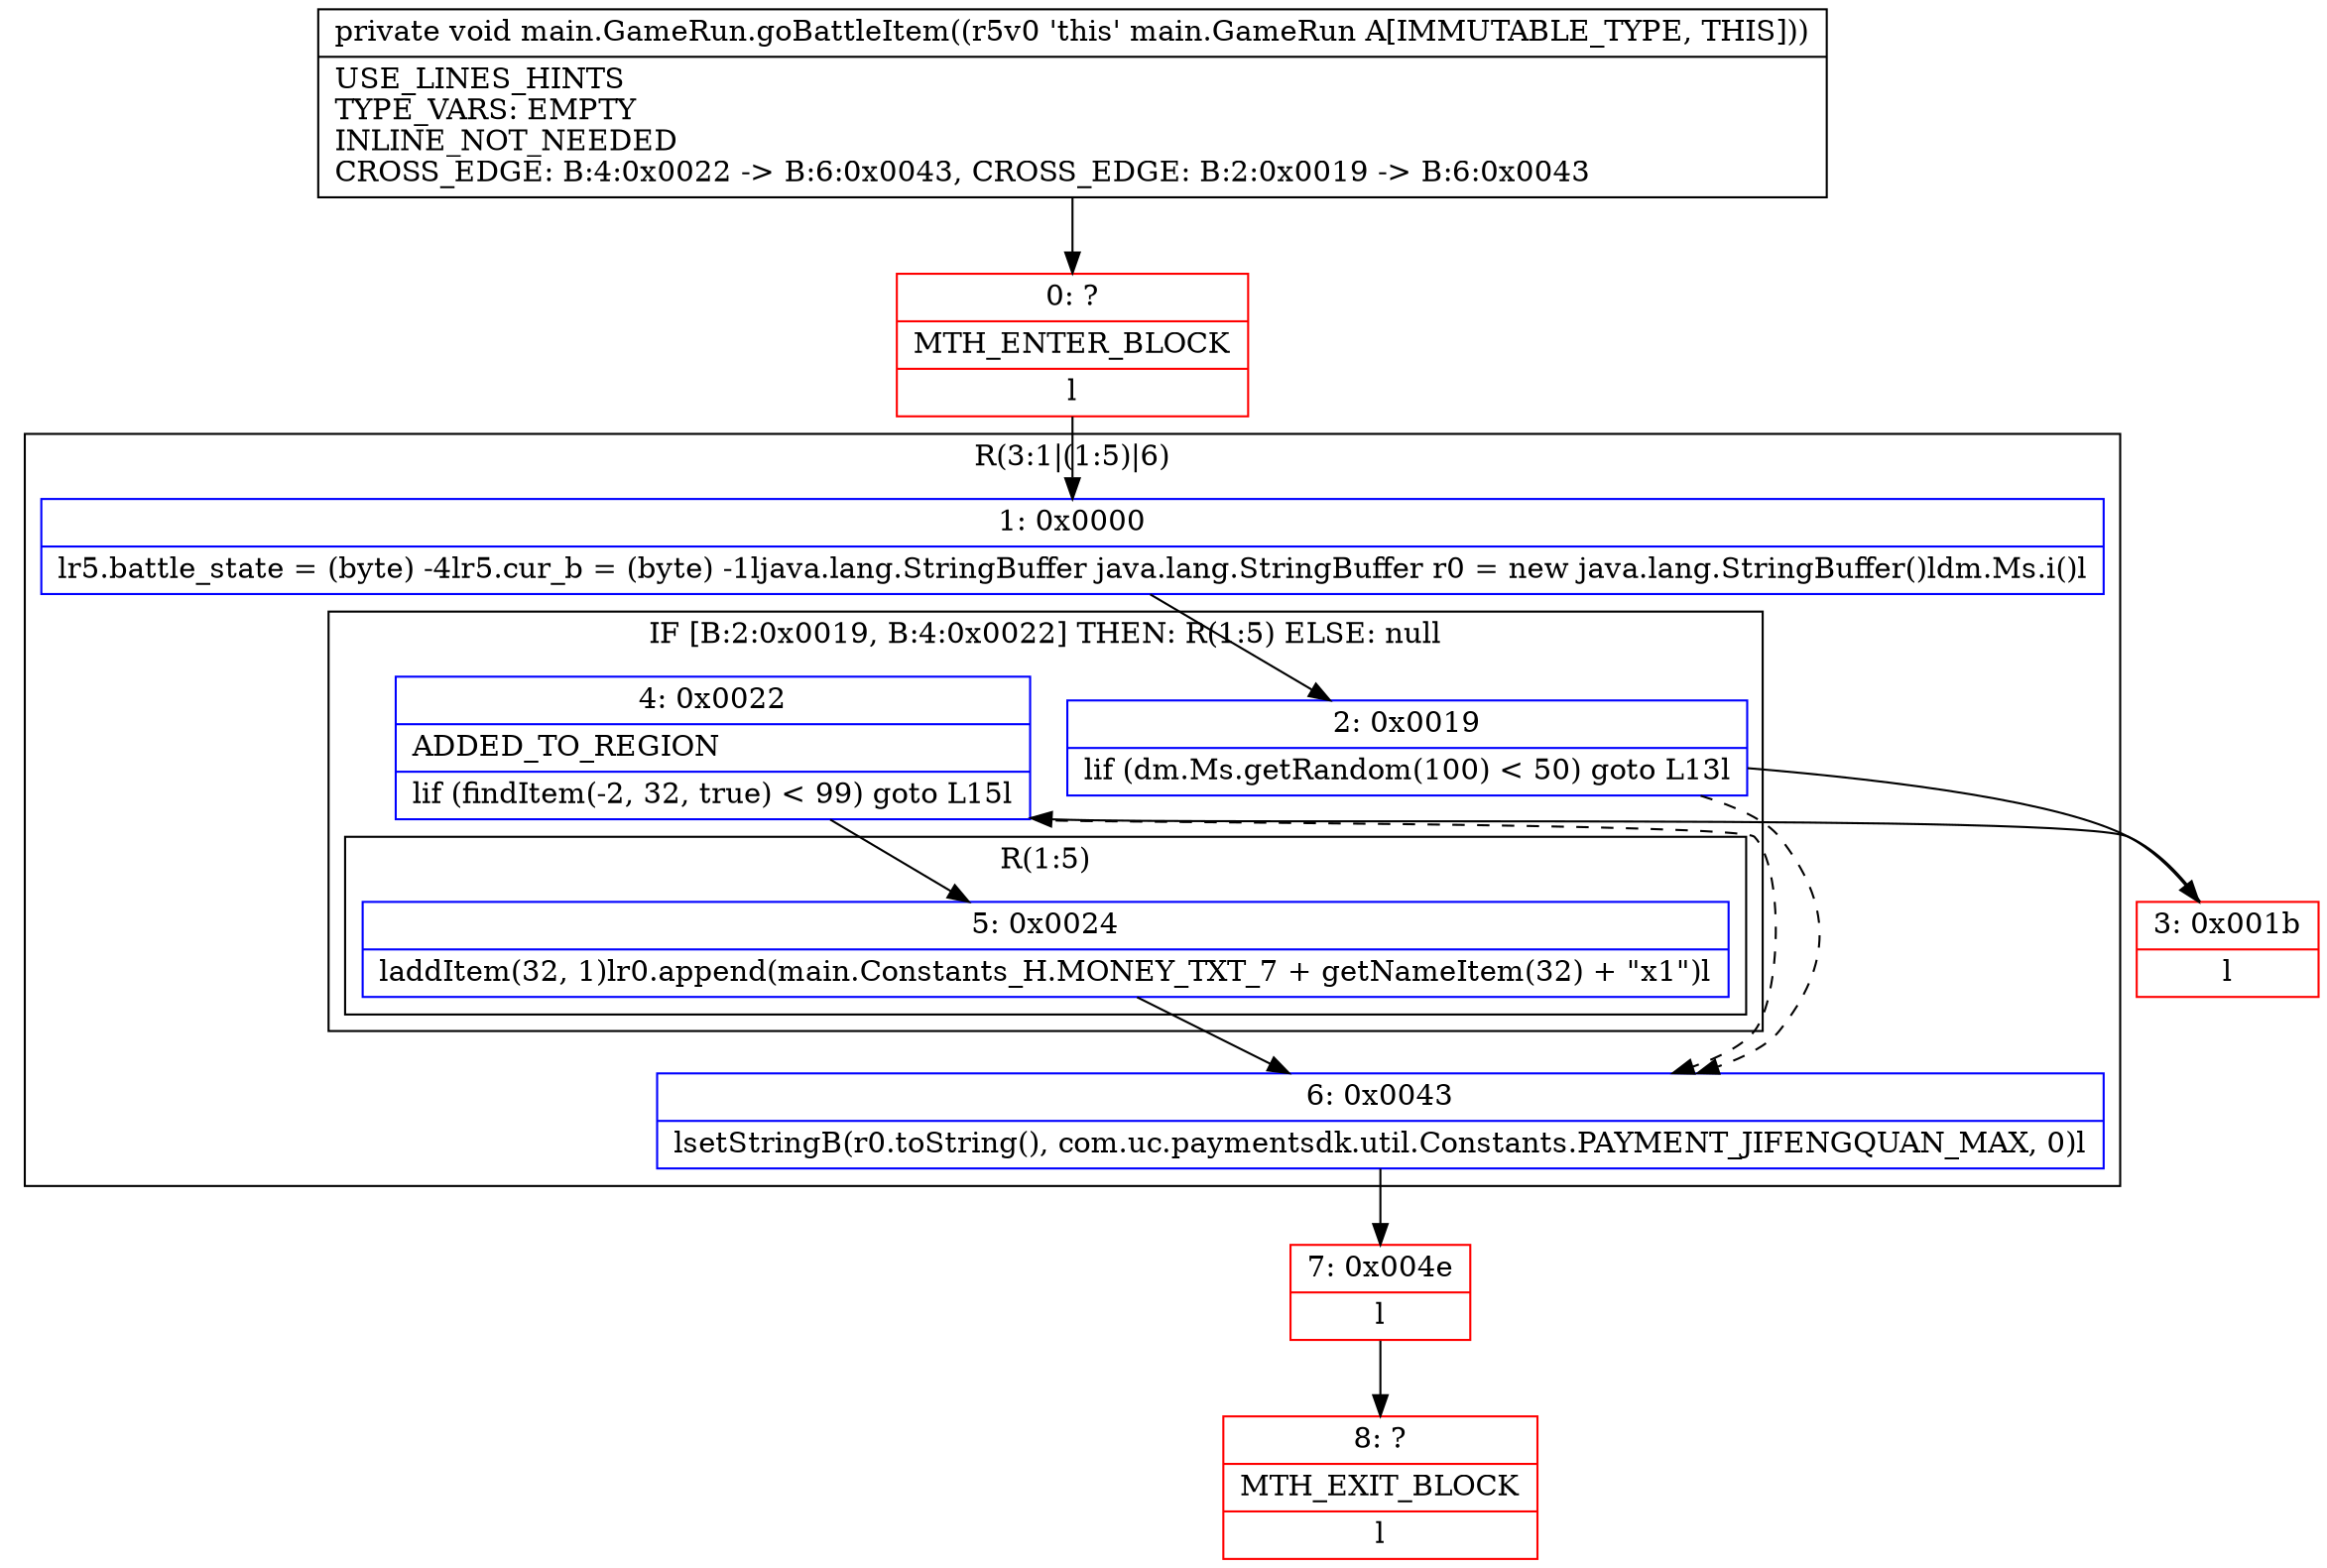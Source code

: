 digraph "CFG formain.GameRun.goBattleItem()V" {
subgraph cluster_Region_877624921 {
label = "R(3:1|(1:5)|6)";
node [shape=record,color=blue];
Node_1 [shape=record,label="{1\:\ 0x0000|lr5.battle_state = (byte) \-4lr5.cur_b = (byte) \-1ljava.lang.StringBuffer java.lang.StringBuffer r0 = new java.lang.StringBuffer()ldm.Ms.i()l}"];
subgraph cluster_IfRegion_239850078 {
label = "IF [B:2:0x0019, B:4:0x0022] THEN: R(1:5) ELSE: null";
node [shape=record,color=blue];
Node_2 [shape=record,label="{2\:\ 0x0019|lif (dm.Ms.getRandom(100) \< 50) goto L13l}"];
Node_4 [shape=record,label="{4\:\ 0x0022|ADDED_TO_REGION\l|lif (findItem(\-2, 32, true) \< 99) goto L15l}"];
subgraph cluster_Region_546422662 {
label = "R(1:5)";
node [shape=record,color=blue];
Node_5 [shape=record,label="{5\:\ 0x0024|laddItem(32, 1)lr0.append(main.Constants_H.MONEY_TXT_7 + getNameItem(32) + \"x1\")l}"];
}
}
Node_6 [shape=record,label="{6\:\ 0x0043|lsetStringB(r0.toString(), com.uc.paymentsdk.util.Constants.PAYMENT_JIFENGQUAN_MAX, 0)l}"];
}
Node_0 [shape=record,color=red,label="{0\:\ ?|MTH_ENTER_BLOCK\l|l}"];
Node_3 [shape=record,color=red,label="{3\:\ 0x001b|l}"];
Node_7 [shape=record,color=red,label="{7\:\ 0x004e|l}"];
Node_8 [shape=record,color=red,label="{8\:\ ?|MTH_EXIT_BLOCK\l|l}"];
MethodNode[shape=record,label="{private void main.GameRun.goBattleItem((r5v0 'this' main.GameRun A[IMMUTABLE_TYPE, THIS]))  | USE_LINES_HINTS\lTYPE_VARS: EMPTY\lINLINE_NOT_NEEDED\lCROSS_EDGE: B:4:0x0022 \-\> B:6:0x0043, CROSS_EDGE: B:2:0x0019 \-\> B:6:0x0043\l}"];
MethodNode -> Node_0;
Node_1 -> Node_2;
Node_2 -> Node_3;
Node_2 -> Node_6[style=dashed];
Node_4 -> Node_5;
Node_4 -> Node_6[style=dashed];
Node_5 -> Node_6;
Node_6 -> Node_7;
Node_0 -> Node_1;
Node_3 -> Node_4;
Node_7 -> Node_8;
}

